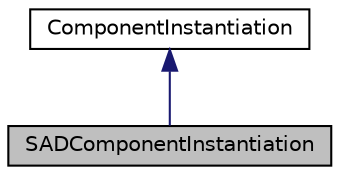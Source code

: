 digraph "SADComponentInstantiation"
{
 // INTERACTIVE_SVG=YES
  edge [fontname="Helvetica",fontsize="10",labelfontname="Helvetica",labelfontsize="10"];
  node [fontname="Helvetica",fontsize="10",shape=record];
  Node1 [label="SADComponentInstantiation",height=0.2,width=0.4,color="black", fillcolor="grey75", style="filled", fontcolor="black"];
  Node2 -> Node1 [dir="back",color="midnightblue",fontsize="10",style="solid",fontname="Helvetica"];
  Node2 [label="ComponentInstantiation",height=0.2,width=0.4,color="black", fillcolor="white", style="filled",URL="$class_component_instantiation.html",tooltip="class openscaPARSER_API ComponentInstantiation "];
}
